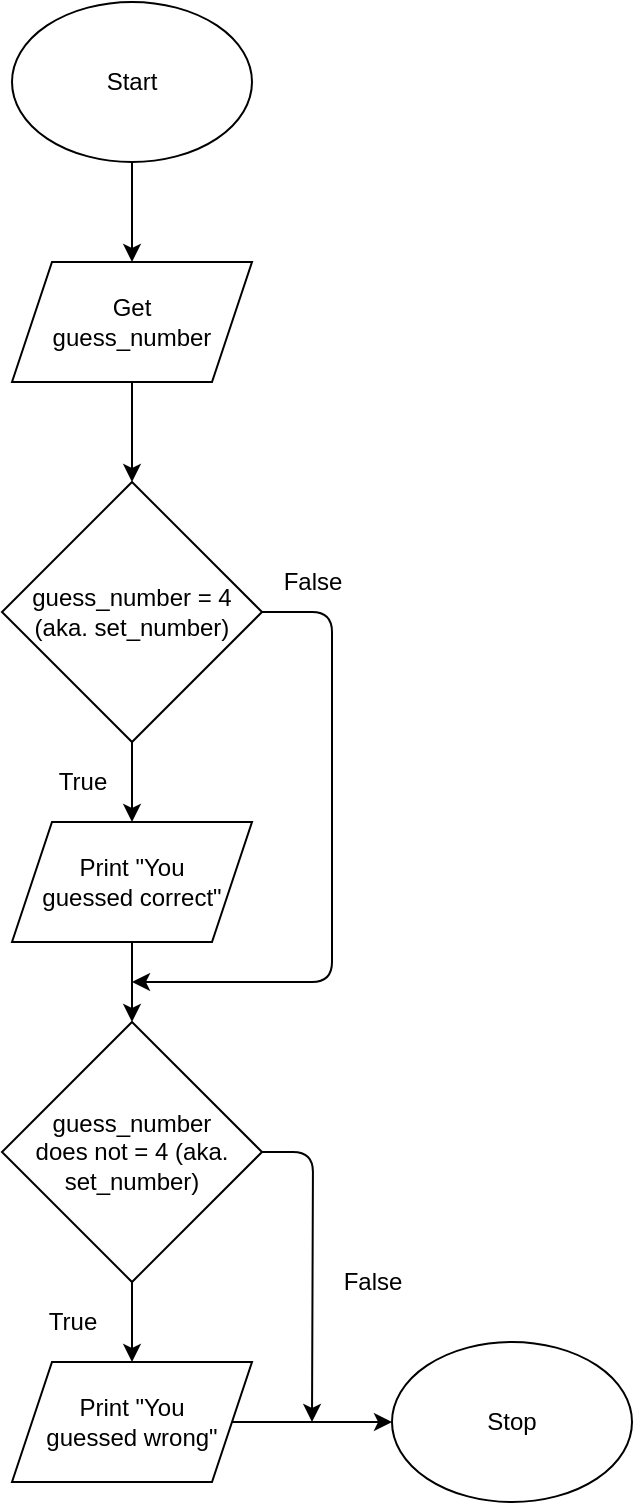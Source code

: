 <mxfile>
    <diagram id="M2QPwfBJrw-6JSWXNdX9" name="Page-1">
        <mxGraphModel dx="755" dy="529" grid="1" gridSize="10" guides="1" tooltips="1" connect="1" arrows="1" fold="1" page="1" pageScale="1" pageWidth="827" pageHeight="1169" math="0" shadow="0">
            <root>
                <mxCell id="0"/>
                <mxCell id="1" parent="0"/>
                <mxCell id="27" style="edgeStyle=none;html=1;entryX=0.5;entryY=0;entryDx=0;entryDy=0;" edge="1" parent="1" source="28" target="30">
                    <mxGeometry relative="1" as="geometry"/>
                </mxCell>
                <mxCell id="28" value="Start" style="ellipse;whiteSpace=wrap;html=1;" vertex="1" parent="1">
                    <mxGeometry x="190" y="120" width="120" height="80" as="geometry"/>
                </mxCell>
                <mxCell id="29" style="edgeStyle=none;html=1;entryX=0.5;entryY=0;entryDx=0;entryDy=0;" edge="1" parent="1" source="30" target="34">
                    <mxGeometry relative="1" as="geometry"/>
                </mxCell>
                <mxCell id="30" value="Get &lt;br&gt;guess_number" style="shape=parallelogram;perimeter=parallelogramPerimeter;whiteSpace=wrap;html=1;fixedSize=1;" vertex="1" parent="1">
                    <mxGeometry x="190" y="250" width="120" height="60" as="geometry"/>
                </mxCell>
                <mxCell id="31" value="Stop" style="ellipse;whiteSpace=wrap;html=1;" vertex="1" parent="1">
                    <mxGeometry x="380" y="790" width="120" height="80" as="geometry"/>
                </mxCell>
                <mxCell id="32" style="edgeStyle=none;html=1;entryX=0.5;entryY=0;entryDx=0;entryDy=0;" edge="1" parent="1" source="34" target="36">
                    <mxGeometry relative="1" as="geometry"/>
                </mxCell>
                <mxCell id="33" style="edgeStyle=orthogonalEdgeStyle;html=1;" edge="1" parent="1" source="34">
                    <mxGeometry relative="1" as="geometry">
                        <mxPoint x="250" y="610" as="targetPoint"/>
                        <Array as="points">
                            <mxPoint x="350" y="425"/>
                            <mxPoint x="350" y="610"/>
                        </Array>
                    </mxGeometry>
                </mxCell>
                <mxCell id="34" value="guess_number = 4 (aka. set_number)" style="rhombus;whiteSpace=wrap;html=1;" vertex="1" parent="1">
                    <mxGeometry x="185" y="360" width="130" height="130" as="geometry"/>
                </mxCell>
                <mxCell id="35" style="edgeStyle=none;html=1;entryX=0.5;entryY=0;entryDx=0;entryDy=0;" edge="1" parent="1" source="36" target="42">
                    <mxGeometry relative="1" as="geometry"/>
                </mxCell>
                <mxCell id="36" value="Print &quot;You &lt;br&gt;guessed correct&quot;" style="shape=parallelogram;perimeter=parallelogramPerimeter;whiteSpace=wrap;html=1;fixedSize=1;" vertex="1" parent="1">
                    <mxGeometry x="190" y="530" width="120" height="60" as="geometry"/>
                </mxCell>
                <mxCell id="37" style="edgeStyle=none;html=1;entryX=0;entryY=0.5;entryDx=0;entryDy=0;" edge="1" parent="1" source="38" target="31">
                    <mxGeometry relative="1" as="geometry"/>
                </mxCell>
                <mxCell id="38" value="Print &quot;You &lt;br&gt;guessed wrong&quot;" style="shape=parallelogram;perimeter=parallelogramPerimeter;whiteSpace=wrap;html=1;fixedSize=1;" vertex="1" parent="1">
                    <mxGeometry x="190" y="800" width="120" height="60" as="geometry"/>
                </mxCell>
                <mxCell id="39" value="True" style="text;html=1;align=center;verticalAlign=middle;resizable=0;points=[];autosize=1;strokeColor=none;fillColor=none;" vertex="1" parent="1">
                    <mxGeometry x="205" y="500" width="40" height="20" as="geometry"/>
                </mxCell>
                <mxCell id="40" style="edgeStyle=none;html=1;" edge="1" parent="1" source="42" target="38">
                    <mxGeometry relative="1" as="geometry"/>
                </mxCell>
                <mxCell id="41" style="edgeStyle=orthogonalEdgeStyle;html=1;" edge="1" parent="1" source="42">
                    <mxGeometry relative="1" as="geometry">
                        <mxPoint x="340" y="830.0" as="targetPoint"/>
                    </mxGeometry>
                </mxCell>
                <mxCell id="42" value="guess_number &lt;br&gt;does not = 4 (aka. set_number)" style="rhombus;whiteSpace=wrap;html=1;" vertex="1" parent="1">
                    <mxGeometry x="185" y="630" width="130" height="130" as="geometry"/>
                </mxCell>
                <mxCell id="43" value="True" style="text;html=1;align=center;verticalAlign=middle;resizable=0;points=[];autosize=1;strokeColor=none;fillColor=none;" vertex="1" parent="1">
                    <mxGeometry x="200" y="770" width="40" height="20" as="geometry"/>
                </mxCell>
                <mxCell id="44" value="False" style="text;html=1;align=center;verticalAlign=middle;resizable=0;points=[];autosize=1;strokeColor=none;fillColor=none;" vertex="1" parent="1">
                    <mxGeometry x="350" y="750" width="40" height="20" as="geometry"/>
                </mxCell>
                <mxCell id="45" value="False" style="text;html=1;align=center;verticalAlign=middle;resizable=0;points=[];autosize=1;strokeColor=none;fillColor=none;" vertex="1" parent="1">
                    <mxGeometry x="320" y="400" width="40" height="20" as="geometry"/>
                </mxCell>
            </root>
        </mxGraphModel>
    </diagram>
</mxfile>